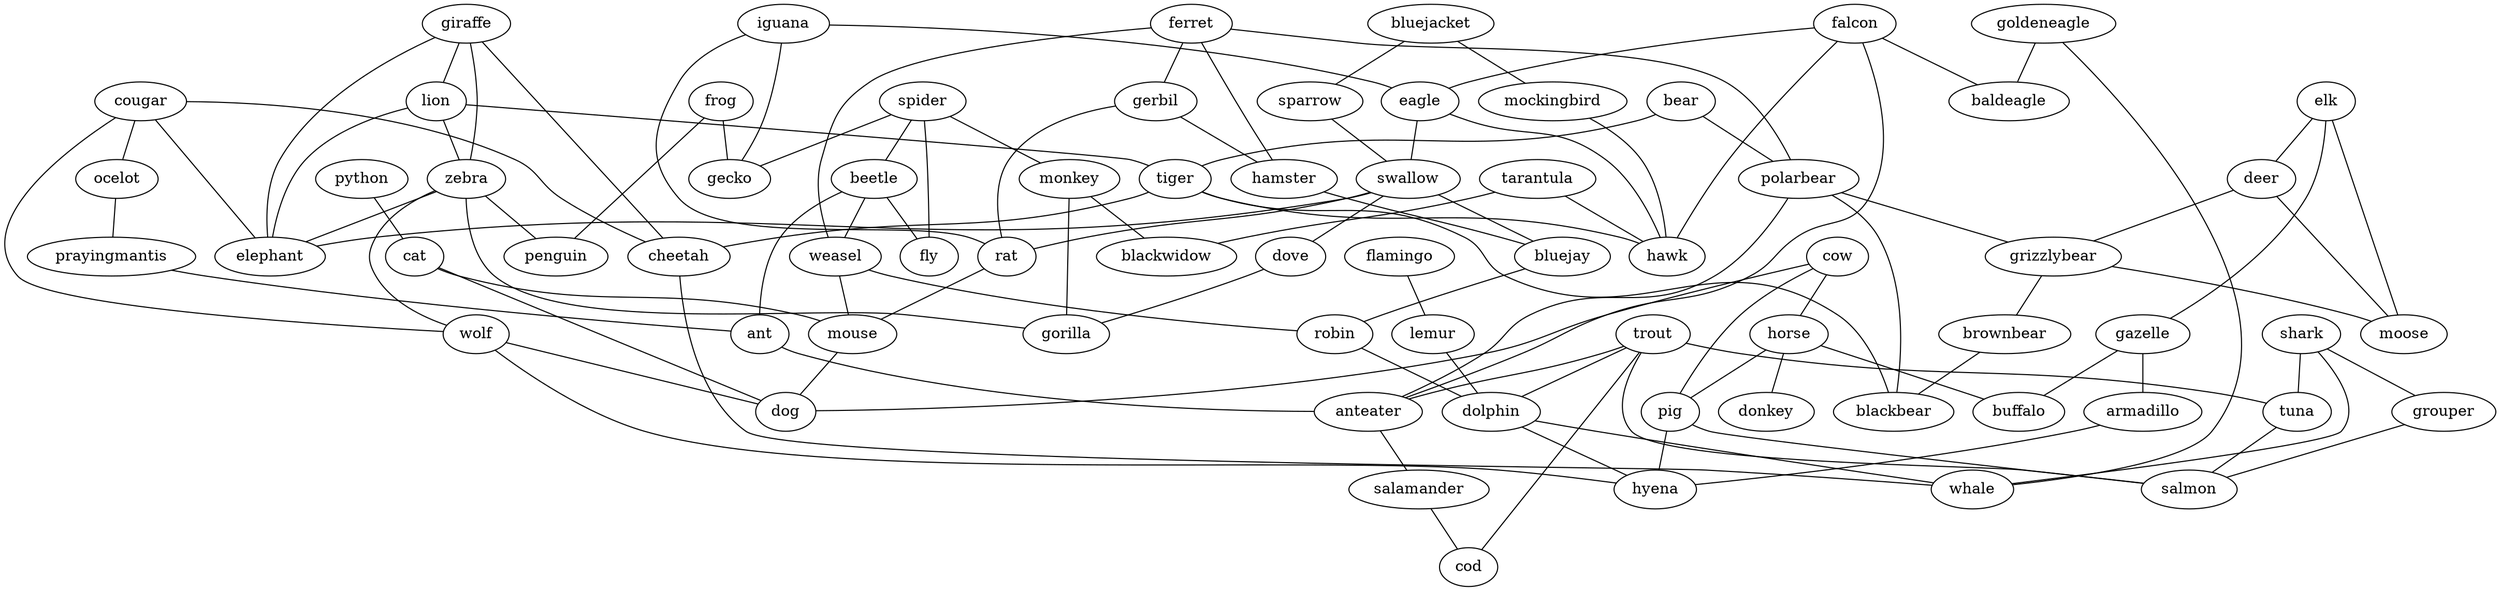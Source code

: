 strict graph  {
	bluejacket -- sparrow	 [weight=1];
	bluejacket -- mockingbird	 [weight=1];
	sparrow -- swallow	 [weight=1];
	elk -- gazelle	 [weight=1];
	elk -- deer	 [weight=1];
	elk -- moose	 [weight=1];
	cougar -- wolf	 [weight=1];
	cougar -- ocelot	 [weight=1];
	cougar -- elephant	 [weight=1];
	cougar -- cheetah	 [weight=1];
	python -- cat	 [weight=1];
	bear -- polarbear	 [weight=1];
	bear -- tiger	 [weight=1];
	ferret -- gerbil	 [weight=1];
	ferret -- hamster	 [weight=1];
	ferret -- weasel	 [weight=1];
	ferret -- polarbear	 [weight=1];
	giraffe -- lion	 [weight=1];
	giraffe -- zebra	 [weight=1];
	giraffe -- elephant	 [weight=1];
	giraffe -- cheetah	 [weight=1];
	falcon -- baldeagle	 [weight=1];
	falcon -- eagle	 [weight=1];
	falcon -- anteater	 [weight=1];
	falcon -- hawk	 [weight=1];
	flamingo -- lemur	 [weight=1];
	goldeneagle -- baldeagle	 [weight=1];
	goldeneagle -- whale	 [weight=1];
	spider -- beetle	 [weight=1];
	spider -- monkey	 [weight=1];
	spider -- fly	 [weight=1];
	spider -- gecko	 [weight=1];
	lion -- zebra	 [weight=1];
	lion -- tiger	 [weight=1];
	lion -- elephant	 [weight=1];
	zebra -- wolf	 [weight=1];
	zebra -- penguin	 [weight=1];
	zebra -- elephant	 [weight=1];
	zebra -- gorilla	 [weight=1];
	beetle -- weasel	 [weight=1];
	beetle -- fly	 [weight=1];
	beetle -- ant	 [weight=1];
	tarantula -- hawk	 [weight=1];
	tarantula -- blackwidow	 [weight=1];
	iguana -- eagle	 [weight=1];
	iguana -- rat	 [weight=1];
	iguana -- gecko	 [weight=1];
	trout -- tuna	 [weight=1];
	trout -- dolphin	 [weight=1];
	trout -- anteater	 [weight=1];
	trout -- salmon	 [weight=1];
	trout -- cod	 [weight=1];
	eagle -- swallow	 [weight=1];
	eagle -- hawk	 [weight=1];
	gerbil -- hamster	 [weight=1];
	gerbil -- rat	 [weight=1];
	cow -- horse	 [weight=1];
	cow -- pig	 [weight=1];
	cow -- dog	 [weight=1];
	lemur -- dolphin	 [weight=1];
	wolf -- dog	 [weight=1];
	wolf -- hyena	 [weight=1];
	hamster -- bluejay	 [weight=1];
	swallow -- bluejay	 [weight=1];
	swallow -- rat	 [weight=1];
	swallow -- elephant	 [weight=1];
	swallow -- dove	 [weight=1];
	gazelle -- armadillo	 [weight=1];
	gazelle -- buffalo	 [weight=1];
	shark -- tuna	 [weight=1];
	shark -- grouper	 [weight=1];
	shark -- whale	 [weight=1];
	weasel -- robin	 [weight=1];
	weasel -- mouse	 [weight=1];
	ocelot -- prayingmantis	 [weight=1];
	tuna -- salmon	 [weight=1];
	horse -- donkey	 [weight=1];
	horse -- pig	 [weight=1];
	horse -- buffalo	 [weight=1];
	monkey -- gorilla	 [weight=1];
	monkey -- blackwidow	 [weight=1];
	prayingmantis -- ant	 [weight=1];
	frog -- penguin	 [weight=1];
	frog -- gecko	 [weight=1];
	polarbear -- anteater	 [weight=1];
	polarbear -- grizzlybear	 [weight=1];
	polarbear -- blackbear	 [weight=1];
	tiger -- cheetah	 [weight=1];
	tiger -- hawk	 [weight=1];
	tiger -- blackbear	 [weight=1];
	armadillo -- hyena	 [weight=1];
	bluejay -- robin	 [weight=1];
	cat -- mouse	 [weight=1];
	cat -- dog	 [weight=1];
	robin -- dolphin	 [weight=1];
	dolphin -- whale	 [weight=1];
	dolphin -- hyena	 [weight=1];
	deer -- grizzlybear	 [weight=1];
	deer -- moose	 [weight=1];
	pig -- salmon	 [weight=1];
	pig -- hyena	 [weight=1];
	ant -- anteater	 [weight=1];
	rat -- mouse	 [weight=1];
	mockingbird -- hawk	 [weight=1];
	anteater -- salamander	 [weight=1];
	grizzlybear -- brownbear	 [weight=1];
	grizzlybear -- moose	 [weight=1];
	grouper -- salmon	 [weight=1];
	mouse -- dog	 [weight=1];
	cheetah -- whale	 [weight=1];
	brownbear -- blackbear	 [weight=1];
	salamander -- cod	 [weight=1];
	dove -- gorilla	 [weight=1];
}

